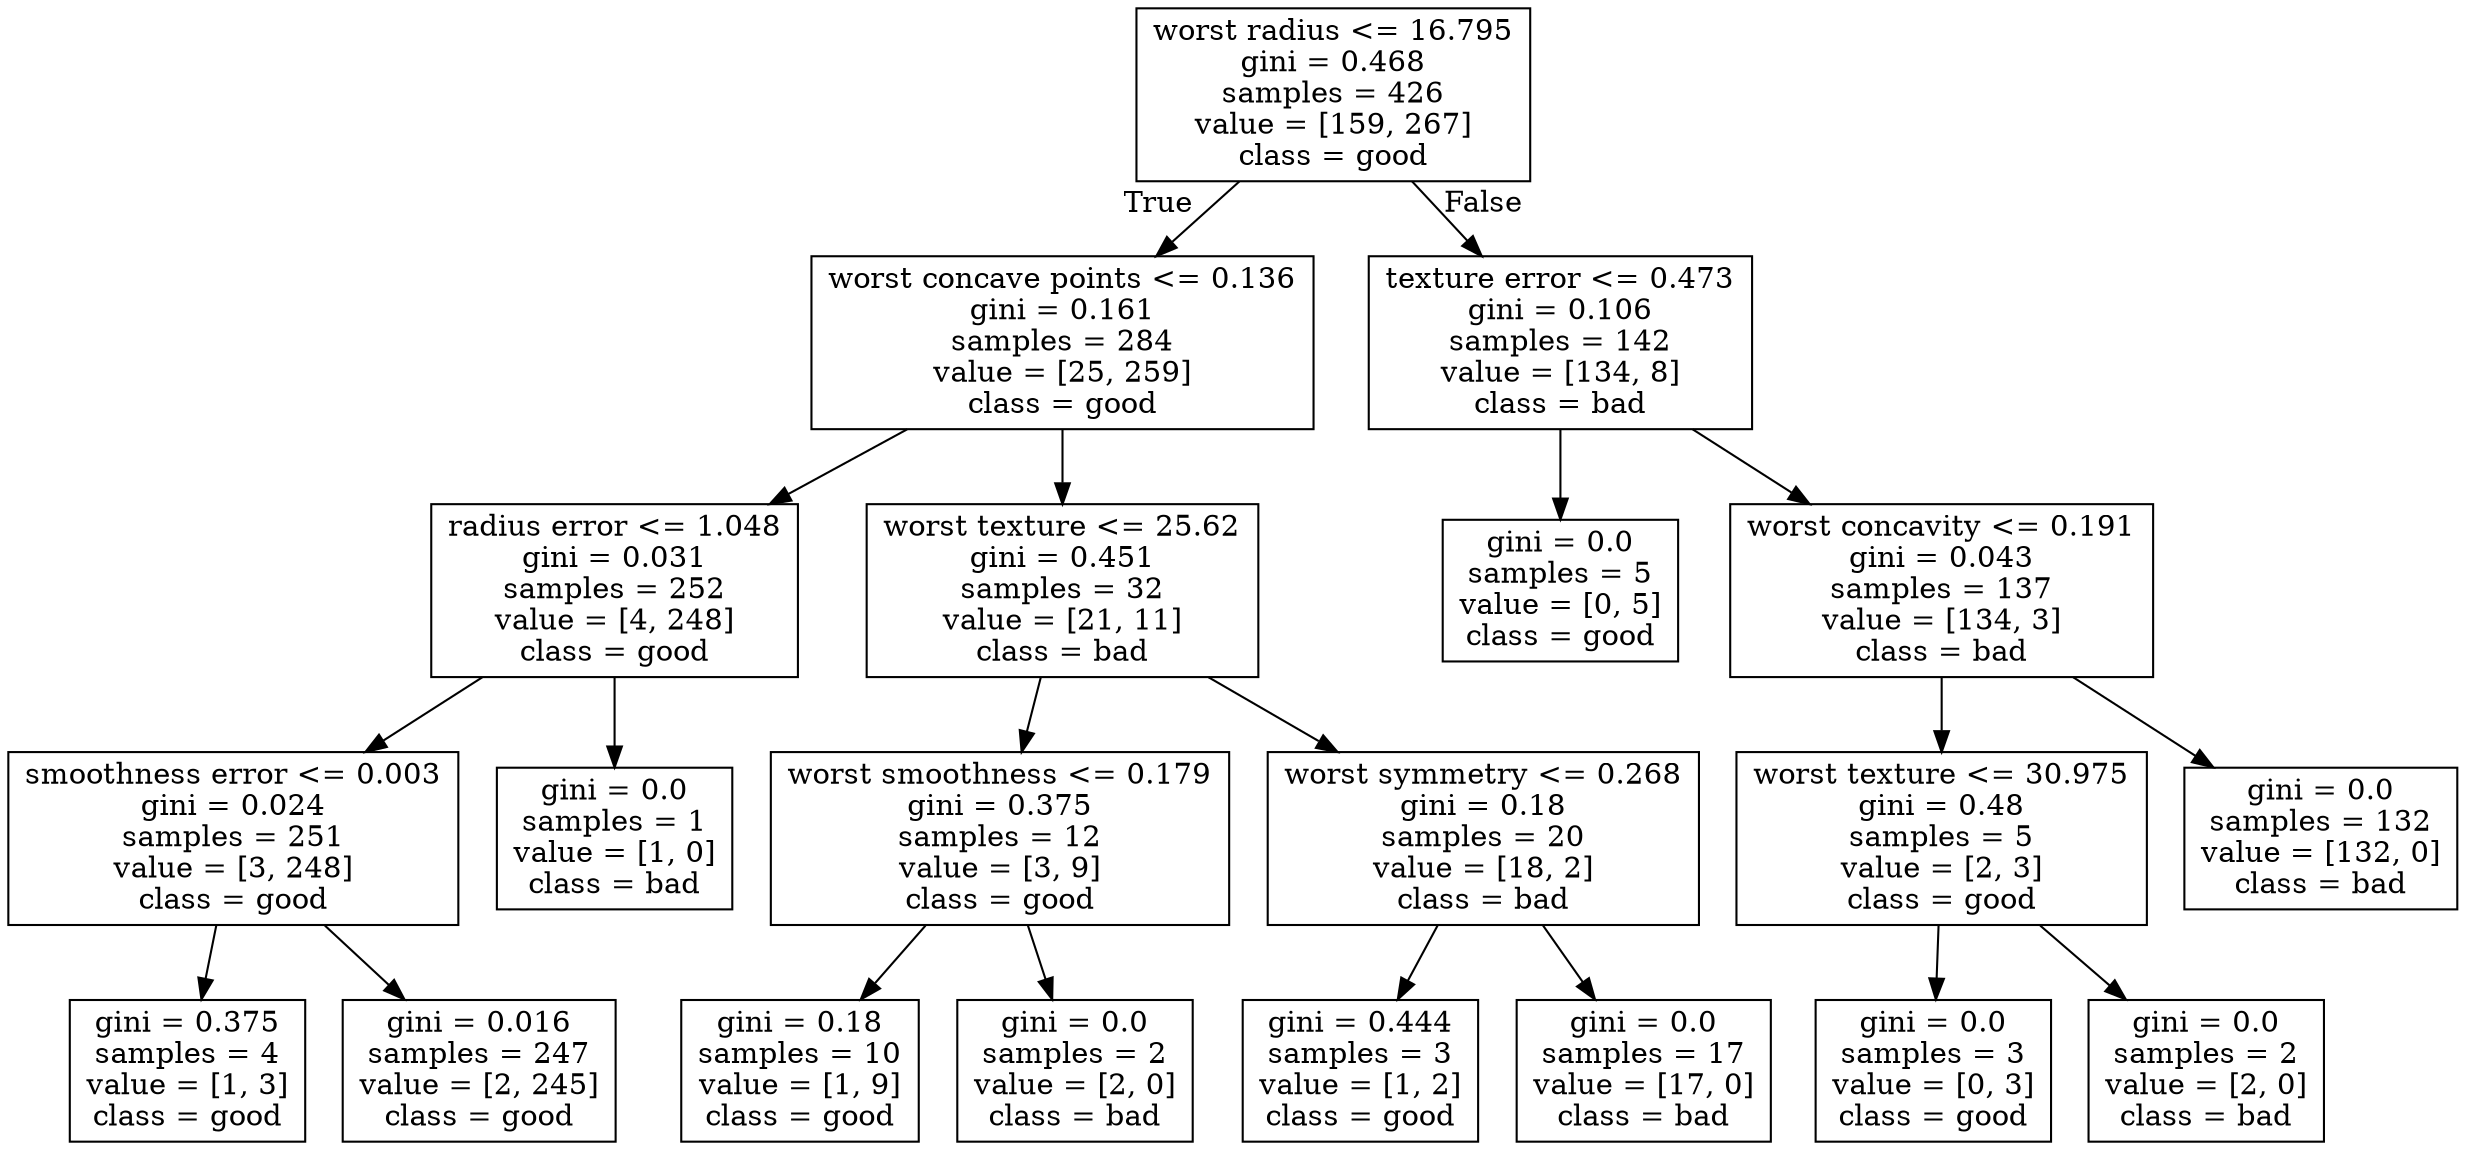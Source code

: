 digraph Tree {
node [shape=box] ;
0 [label="worst radius <= 16.795\ngini = 0.468\nsamples = 426\nvalue = [159, 267]\nclass = good"] ;
1 [label="worst concave points <= 0.136\ngini = 0.161\nsamples = 284\nvalue = [25, 259]\nclass = good"] ;
0 -> 1 [labeldistance=2.5, labelangle=45, headlabel="True"] ;
2 [label="radius error <= 1.048\ngini = 0.031\nsamples = 252\nvalue = [4, 248]\nclass = good"] ;
1 -> 2 ;
3 [label="smoothness error <= 0.003\ngini = 0.024\nsamples = 251\nvalue = [3, 248]\nclass = good"] ;
2 -> 3 ;
4 [label="gini = 0.375\nsamples = 4\nvalue = [1, 3]\nclass = good"] ;
3 -> 4 ;
5 [label="gini = 0.016\nsamples = 247\nvalue = [2, 245]\nclass = good"] ;
3 -> 5 ;
6 [label="gini = 0.0\nsamples = 1\nvalue = [1, 0]\nclass = bad"] ;
2 -> 6 ;
7 [label="worst texture <= 25.62\ngini = 0.451\nsamples = 32\nvalue = [21, 11]\nclass = bad"] ;
1 -> 7 ;
8 [label="worst smoothness <= 0.179\ngini = 0.375\nsamples = 12\nvalue = [3, 9]\nclass = good"] ;
7 -> 8 ;
9 [label="gini = 0.18\nsamples = 10\nvalue = [1, 9]\nclass = good"] ;
8 -> 9 ;
10 [label="gini = 0.0\nsamples = 2\nvalue = [2, 0]\nclass = bad"] ;
8 -> 10 ;
11 [label="worst symmetry <= 0.268\ngini = 0.18\nsamples = 20\nvalue = [18, 2]\nclass = bad"] ;
7 -> 11 ;
12 [label="gini = 0.444\nsamples = 3\nvalue = [1, 2]\nclass = good"] ;
11 -> 12 ;
13 [label="gini = 0.0\nsamples = 17\nvalue = [17, 0]\nclass = bad"] ;
11 -> 13 ;
14 [label="texture error <= 0.473\ngini = 0.106\nsamples = 142\nvalue = [134, 8]\nclass = bad"] ;
0 -> 14 [labeldistance=2.5, labelangle=-45, headlabel="False"] ;
15 [label="gini = 0.0\nsamples = 5\nvalue = [0, 5]\nclass = good"] ;
14 -> 15 ;
16 [label="worst concavity <= 0.191\ngini = 0.043\nsamples = 137\nvalue = [134, 3]\nclass = bad"] ;
14 -> 16 ;
17 [label="worst texture <= 30.975\ngini = 0.48\nsamples = 5\nvalue = [2, 3]\nclass = good"] ;
16 -> 17 ;
18 [label="gini = 0.0\nsamples = 3\nvalue = [0, 3]\nclass = good"] ;
17 -> 18 ;
19 [label="gini = 0.0\nsamples = 2\nvalue = [2, 0]\nclass = bad"] ;
17 -> 19 ;
20 [label="gini = 0.0\nsamples = 132\nvalue = [132, 0]\nclass = bad"] ;
16 -> 20 ;
}
